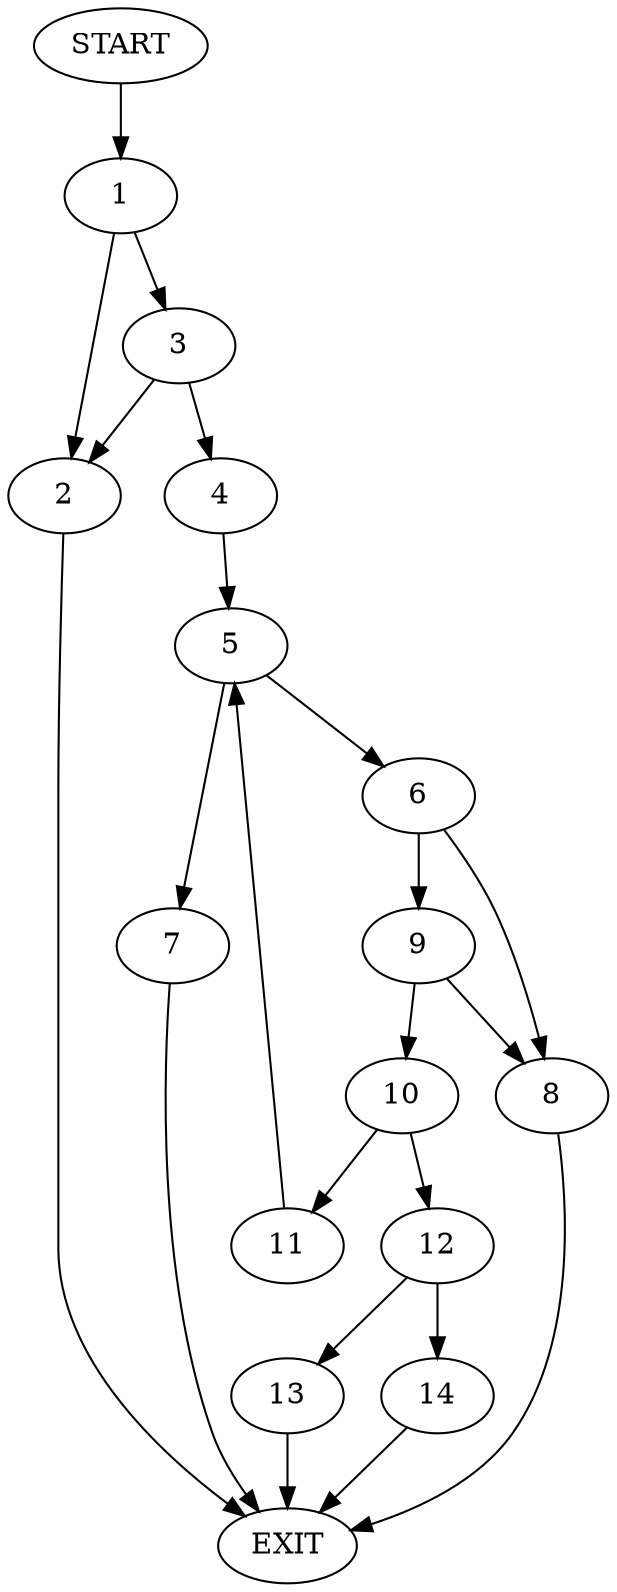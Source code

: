 digraph {
0 [label="START"]
15 [label="EXIT"]
0 -> 1
1 -> 2
1 -> 3
3 -> 2
3 -> 4
2 -> 15
4 -> 5
5 -> 6
5 -> 7
7 -> 15
6 -> 8
6 -> 9
8 -> 15
9 -> 10
9 -> 8
10 -> 11
10 -> 12
11 -> 5
12 -> 13
12 -> 14
13 -> 15
14 -> 15
}
